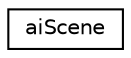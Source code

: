 digraph "Graphical Class Hierarchy"
{
  edge [fontname="Helvetica",fontsize="10",labelfontname="Helvetica",labelfontsize="10"];
  node [fontname="Helvetica",fontsize="10",shape=record];
  rankdir="LR";
  Node1 [label="aiScene",height=0.2,width=0.4,color="black", fillcolor="white", style="filled",URL="$structai_scene.html"];
}
